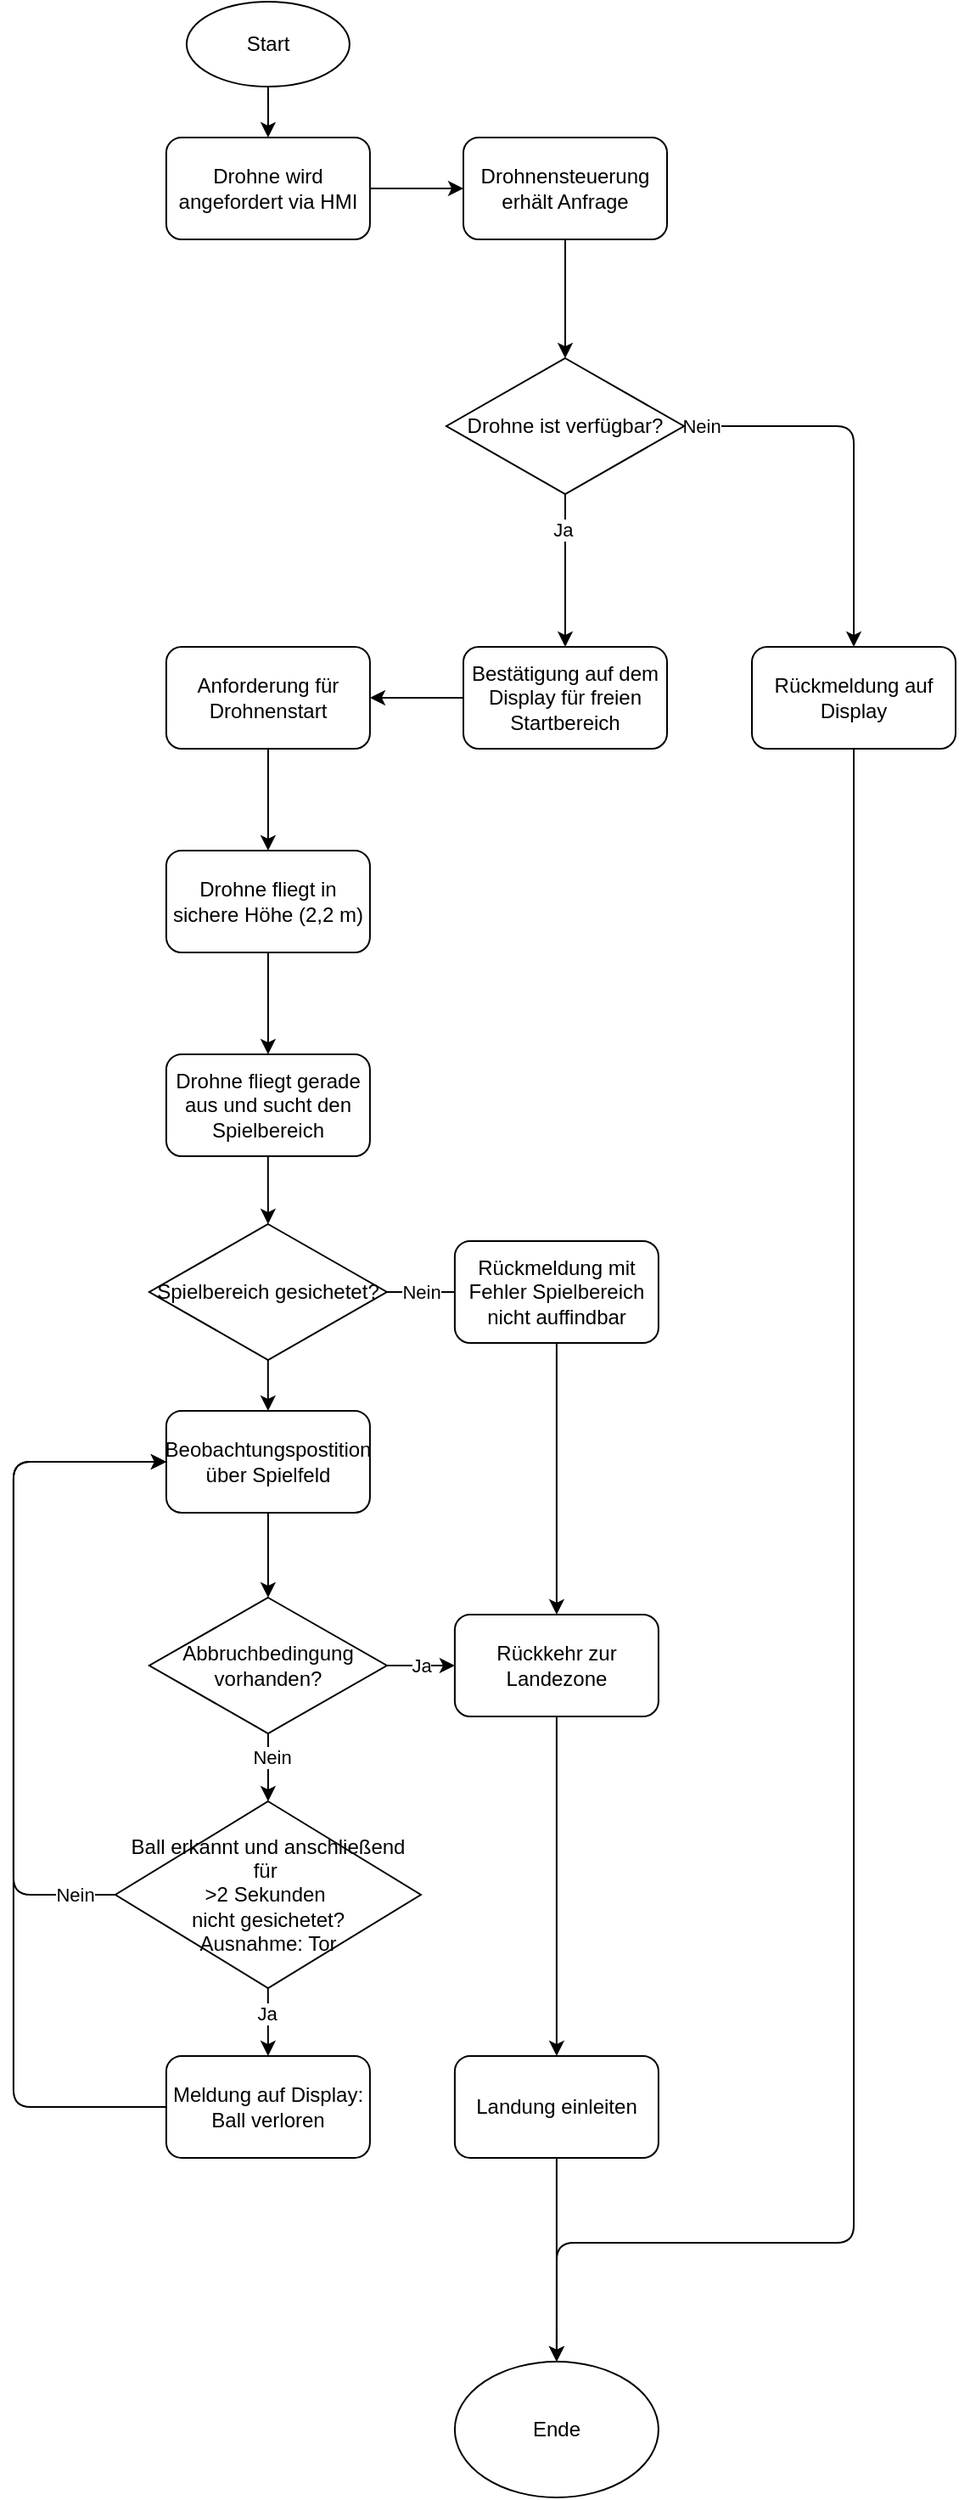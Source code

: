 <mxfile version="24.2.5" type="device">
  <diagram id="C5RBs43oDa-KdzZeNtuy" name="Page-1">
    <mxGraphModel dx="1037" dy="598" grid="1" gridSize="10" guides="1" tooltips="1" connect="1" arrows="1" fold="1" page="1" pageScale="1" pageWidth="1169" pageHeight="1654" math="0" shadow="0">
      <root>
        <mxCell id="WIyWlLk6GJQsqaUBKTNV-0" />
        <mxCell id="WIyWlLk6GJQsqaUBKTNV-1" parent="WIyWlLk6GJQsqaUBKTNV-0" />
        <mxCell id="OqwwQnzkJdffWeKOw85n-2" style="edgeStyle=orthogonalEdgeStyle;rounded=0;orthogonalLoop=1;jettySize=auto;html=1;entryX=0.5;entryY=0;entryDx=0;entryDy=0;" parent="WIyWlLk6GJQsqaUBKTNV-1" source="OqwwQnzkJdffWeKOw85n-0" target="OqwwQnzkJdffWeKOw85n-1" edge="1">
          <mxGeometry relative="1" as="geometry" />
        </mxCell>
        <mxCell id="OqwwQnzkJdffWeKOw85n-0" value="Start" style="ellipse;whiteSpace=wrap;html=1;" parent="WIyWlLk6GJQsqaUBKTNV-1" vertex="1">
          <mxGeometry x="236.95" y="30" width="96" height="50" as="geometry" />
        </mxCell>
        <mxCell id="OqwwQnzkJdffWeKOw85n-11" style="edgeStyle=orthogonalEdgeStyle;rounded=0;orthogonalLoop=1;jettySize=auto;html=1;entryX=0;entryY=0.5;entryDx=0;entryDy=0;" parent="WIyWlLk6GJQsqaUBKTNV-1" source="OqwwQnzkJdffWeKOw85n-1" target="OqwwQnzkJdffWeKOw85n-5" edge="1">
          <mxGeometry relative="1" as="geometry" />
        </mxCell>
        <mxCell id="OqwwQnzkJdffWeKOw85n-1" value="Drohne wird angefordert via HMI" style="rounded=1;whiteSpace=wrap;html=1;" parent="WIyWlLk6GJQsqaUBKTNV-1" vertex="1">
          <mxGeometry x="224.95" y="110" width="120" height="60" as="geometry" />
        </mxCell>
        <mxCell id="OqwwQnzkJdffWeKOw85n-8" style="edgeStyle=orthogonalEdgeStyle;rounded=0;orthogonalLoop=1;jettySize=auto;html=1;entryX=0.5;entryY=0;entryDx=0;entryDy=0;" parent="WIyWlLk6GJQsqaUBKTNV-1" source="OqwwQnzkJdffWeKOw85n-5" target="OqwwQnzkJdffWeKOw85n-14" edge="1">
          <mxGeometry relative="1" as="geometry">
            <mxPoint x="600" y="140" as="targetPoint" />
          </mxGeometry>
        </mxCell>
        <mxCell id="OqwwQnzkJdffWeKOw85n-5" value="Drohnensteuerung erhält Anfrage" style="rounded=1;whiteSpace=wrap;html=1;" parent="WIyWlLk6GJQsqaUBKTNV-1" vertex="1">
          <mxGeometry x="400" y="110" width="120" height="60" as="geometry" />
        </mxCell>
        <mxCell id="OqwwQnzkJdffWeKOw85n-17" style="edgeStyle=orthogonalEdgeStyle;rounded=1;orthogonalLoop=1;jettySize=auto;html=1;entryX=0.5;entryY=0;entryDx=0;entryDy=0;curved=0;" parent="WIyWlLk6GJQsqaUBKTNV-1" source="OqwwQnzkJdffWeKOw85n-14" target="OqwwQnzkJdffWeKOw85n-18" edge="1">
          <mxGeometry relative="1" as="geometry">
            <mxPoint x="850" y="140" as="targetPoint" />
            <Array as="points">
              <mxPoint x="630" y="280" />
            </Array>
          </mxGeometry>
        </mxCell>
        <mxCell id="OqwwQnzkJdffWeKOw85n-19" value="Nein" style="edgeLabel;html=1;align=center;verticalAlign=middle;resizable=0;points=[];" parent="OqwwQnzkJdffWeKOw85n-17" vertex="1" connectable="0">
          <mxGeometry x="-0.86" y="2" relative="1" as="geometry">
            <mxPoint x="-6" y="2" as="offset" />
          </mxGeometry>
        </mxCell>
        <mxCell id="OqwwQnzkJdffWeKOw85n-21" style="edgeStyle=orthogonalEdgeStyle;rounded=1;orthogonalLoop=1;jettySize=auto;html=1;entryX=0.5;entryY=0;entryDx=0;entryDy=0;curved=0;exitX=0.5;exitY=1;exitDx=0;exitDy=0;" parent="WIyWlLk6GJQsqaUBKTNV-1" source="OqwwQnzkJdffWeKOw85n-14" target="OqwwQnzkJdffWeKOw85n-22" edge="1">
          <mxGeometry relative="1" as="geometry">
            <mxPoint x="630.0" y="210.0" as="targetPoint" />
            <Array as="points">
              <mxPoint x="460" y="400" />
              <mxPoint x="460" y="400" />
            </Array>
          </mxGeometry>
        </mxCell>
        <mxCell id="OqwwQnzkJdffWeKOw85n-23" value="Ja&amp;nbsp;" style="edgeLabel;html=1;align=center;verticalAlign=middle;resizable=0;points=[];" parent="OqwwQnzkJdffWeKOw85n-21" vertex="1" connectable="0">
          <mxGeometry x="-0.125" y="1" relative="1" as="geometry">
            <mxPoint x="-1" y="-19" as="offset" />
          </mxGeometry>
        </mxCell>
        <mxCell id="OqwwQnzkJdffWeKOw85n-14" value="Drohne ist verfügbar?" style="rhombus;whiteSpace=wrap;html=1;" parent="WIyWlLk6GJQsqaUBKTNV-1" vertex="1">
          <mxGeometry x="390" y="240" width="140" height="80" as="geometry" />
        </mxCell>
        <mxCell id="zGgUAhLFfR9MmCjBV8hg-39" style="edgeStyle=orthogonalEdgeStyle;rounded=1;orthogonalLoop=1;jettySize=auto;html=1;entryX=0.5;entryY=0;entryDx=0;entryDy=0;curved=0;" edge="1" parent="WIyWlLk6GJQsqaUBKTNV-1" source="OqwwQnzkJdffWeKOw85n-18" target="zGgUAhLFfR9MmCjBV8hg-37">
          <mxGeometry relative="1" as="geometry">
            <Array as="points">
              <mxPoint x="630" y="1350" />
              <mxPoint x="455" y="1350" />
            </Array>
          </mxGeometry>
        </mxCell>
        <mxCell id="OqwwQnzkJdffWeKOw85n-18" value="Rückmeldung auf Display" style="rounded=1;whiteSpace=wrap;html=1;" parent="WIyWlLk6GJQsqaUBKTNV-1" vertex="1">
          <mxGeometry x="570" y="410" width="120" height="60" as="geometry" />
        </mxCell>
        <mxCell id="zGgUAhLFfR9MmCjBV8hg-1" value="" style="edgeStyle=orthogonalEdgeStyle;rounded=0;orthogonalLoop=1;jettySize=auto;html=1;" edge="1" parent="WIyWlLk6GJQsqaUBKTNV-1" source="OqwwQnzkJdffWeKOw85n-22" target="zGgUAhLFfR9MmCjBV8hg-0">
          <mxGeometry relative="1" as="geometry" />
        </mxCell>
        <mxCell id="OqwwQnzkJdffWeKOw85n-22" value="Bestätigung auf dem Display für freien Startbereich" style="rounded=1;whiteSpace=wrap;html=1;" parent="WIyWlLk6GJQsqaUBKTNV-1" vertex="1">
          <mxGeometry x="400" y="410" width="120" height="60" as="geometry" />
        </mxCell>
        <mxCell id="zGgUAhLFfR9MmCjBV8hg-3" style="edgeStyle=orthogonalEdgeStyle;rounded=0;orthogonalLoop=1;jettySize=auto;html=1;" edge="1" parent="WIyWlLk6GJQsqaUBKTNV-1" source="zGgUAhLFfR9MmCjBV8hg-0" target="zGgUAhLFfR9MmCjBV8hg-2">
          <mxGeometry relative="1" as="geometry" />
        </mxCell>
        <mxCell id="zGgUAhLFfR9MmCjBV8hg-0" value="Anforderung für Drohnenstart" style="rounded=1;whiteSpace=wrap;html=1;" vertex="1" parent="WIyWlLk6GJQsqaUBKTNV-1">
          <mxGeometry x="224.95" y="410" width="120" height="60" as="geometry" />
        </mxCell>
        <mxCell id="zGgUAhLFfR9MmCjBV8hg-5" value="" style="edgeStyle=orthogonalEdgeStyle;rounded=0;orthogonalLoop=1;jettySize=auto;html=1;" edge="1" parent="WIyWlLk6GJQsqaUBKTNV-1" source="zGgUAhLFfR9MmCjBV8hg-2" target="zGgUAhLFfR9MmCjBV8hg-4">
          <mxGeometry relative="1" as="geometry" />
        </mxCell>
        <mxCell id="zGgUAhLFfR9MmCjBV8hg-2" value="Drohne fliegt in sichere Höhe (2,2 m)" style="rounded=1;whiteSpace=wrap;html=1;" vertex="1" parent="WIyWlLk6GJQsqaUBKTNV-1">
          <mxGeometry x="224.95" y="530" width="120" height="60" as="geometry" />
        </mxCell>
        <mxCell id="zGgUAhLFfR9MmCjBV8hg-7" style="edgeStyle=orthogonalEdgeStyle;rounded=0;orthogonalLoop=1;jettySize=auto;html=1;entryX=0.5;entryY=0;entryDx=0;entryDy=0;" edge="1" parent="WIyWlLk6GJQsqaUBKTNV-1" source="zGgUAhLFfR9MmCjBV8hg-4" target="zGgUAhLFfR9MmCjBV8hg-6">
          <mxGeometry relative="1" as="geometry" />
        </mxCell>
        <mxCell id="zGgUAhLFfR9MmCjBV8hg-4" value="Drohne fliegt gerade aus und sucht den Spielbereich" style="rounded=1;whiteSpace=wrap;html=1;" vertex="1" parent="WIyWlLk6GJQsqaUBKTNV-1">
          <mxGeometry x="224.95" y="650" width="120" height="60" as="geometry" />
        </mxCell>
        <mxCell id="zGgUAhLFfR9MmCjBV8hg-11" value="" style="edgeStyle=orthogonalEdgeStyle;rounded=0;orthogonalLoop=1;jettySize=auto;html=1;" edge="1" parent="WIyWlLk6GJQsqaUBKTNV-1" source="zGgUAhLFfR9MmCjBV8hg-6">
          <mxGeometry relative="1" as="geometry">
            <mxPoint x="444.95" y="790" as="targetPoint" />
          </mxGeometry>
        </mxCell>
        <mxCell id="zGgUAhLFfR9MmCjBV8hg-13" value="Nein" style="edgeLabel;html=1;align=center;verticalAlign=middle;resizable=0;points=[];" vertex="1" connectable="0" parent="zGgUAhLFfR9MmCjBV8hg-11">
          <mxGeometry x="-0.51" relative="1" as="geometry">
            <mxPoint x="-2" as="offset" />
          </mxGeometry>
        </mxCell>
        <mxCell id="zGgUAhLFfR9MmCjBV8hg-17" value="" style="edgeStyle=orthogonalEdgeStyle;rounded=0;orthogonalLoop=1;jettySize=auto;html=1;entryX=0.5;entryY=0;entryDx=0;entryDy=0;" edge="1" parent="WIyWlLk6GJQsqaUBKTNV-1" source="zGgUAhLFfR9MmCjBV8hg-6" target="zGgUAhLFfR9MmCjBV8hg-18">
          <mxGeometry relative="1" as="geometry">
            <mxPoint x="284.95" y="920" as="targetPoint" />
          </mxGeometry>
        </mxCell>
        <mxCell id="zGgUAhLFfR9MmCjBV8hg-6" value="Spielbereich gesichetet?" style="rhombus;whiteSpace=wrap;html=1;" vertex="1" parent="WIyWlLk6GJQsqaUBKTNV-1">
          <mxGeometry x="214.95" y="750" width="140" height="80" as="geometry" />
        </mxCell>
        <mxCell id="zGgUAhLFfR9MmCjBV8hg-15" value="" style="edgeStyle=orthogonalEdgeStyle;rounded=0;orthogonalLoop=1;jettySize=auto;html=1;" edge="1" parent="WIyWlLk6GJQsqaUBKTNV-1" source="zGgUAhLFfR9MmCjBV8hg-12" target="zGgUAhLFfR9MmCjBV8hg-14">
          <mxGeometry relative="1" as="geometry" />
        </mxCell>
        <mxCell id="zGgUAhLFfR9MmCjBV8hg-12" value="Rückmeldung mit Fehler Spielbereich nicht auffindbar" style="rounded=1;whiteSpace=wrap;html=1;" vertex="1" parent="WIyWlLk6GJQsqaUBKTNV-1">
          <mxGeometry x="394.95" y="760" width="120" height="60" as="geometry" />
        </mxCell>
        <mxCell id="zGgUAhLFfR9MmCjBV8hg-36" value="" style="edgeStyle=orthogonalEdgeStyle;rounded=0;orthogonalLoop=1;jettySize=auto;html=1;" edge="1" parent="WIyWlLk6GJQsqaUBKTNV-1" source="zGgUAhLFfR9MmCjBV8hg-14" target="zGgUAhLFfR9MmCjBV8hg-35">
          <mxGeometry relative="1" as="geometry" />
        </mxCell>
        <mxCell id="zGgUAhLFfR9MmCjBV8hg-14" value="Rückkehr zur Landezone" style="rounded=1;whiteSpace=wrap;html=1;" vertex="1" parent="WIyWlLk6GJQsqaUBKTNV-1">
          <mxGeometry x="394.95" y="980" width="120" height="60" as="geometry" />
        </mxCell>
        <mxCell id="zGgUAhLFfR9MmCjBV8hg-20" style="edgeStyle=orthogonalEdgeStyle;rounded=0;orthogonalLoop=1;jettySize=auto;html=1;" edge="1" parent="WIyWlLk6GJQsqaUBKTNV-1" source="zGgUAhLFfR9MmCjBV8hg-18" target="zGgUAhLFfR9MmCjBV8hg-19">
          <mxGeometry relative="1" as="geometry" />
        </mxCell>
        <mxCell id="zGgUAhLFfR9MmCjBV8hg-18" value="Beobachtungspostition über Spielfeld" style="rounded=1;whiteSpace=wrap;html=1;" vertex="1" parent="WIyWlLk6GJQsqaUBKTNV-1">
          <mxGeometry x="224.95" y="860" width="120" height="60" as="geometry" />
        </mxCell>
        <mxCell id="zGgUAhLFfR9MmCjBV8hg-22" style="edgeStyle=orthogonalEdgeStyle;rounded=0;orthogonalLoop=1;jettySize=auto;html=1;" edge="1" parent="WIyWlLk6GJQsqaUBKTNV-1" source="zGgUAhLFfR9MmCjBV8hg-19" target="zGgUAhLFfR9MmCjBV8hg-21">
          <mxGeometry relative="1" as="geometry" />
        </mxCell>
        <mxCell id="zGgUAhLFfR9MmCjBV8hg-23" value="Nein" style="edgeLabel;html=1;align=center;verticalAlign=middle;resizable=0;points=[];" vertex="1" connectable="0" parent="zGgUAhLFfR9MmCjBV8hg-22">
          <mxGeometry x="-0.293" y="2" relative="1" as="geometry">
            <mxPoint as="offset" />
          </mxGeometry>
        </mxCell>
        <mxCell id="zGgUAhLFfR9MmCjBV8hg-24" style="edgeStyle=orthogonalEdgeStyle;rounded=0;orthogonalLoop=1;jettySize=auto;html=1;entryX=0;entryY=0.5;entryDx=0;entryDy=0;" edge="1" parent="WIyWlLk6GJQsqaUBKTNV-1" source="zGgUAhLFfR9MmCjBV8hg-19" target="zGgUAhLFfR9MmCjBV8hg-14">
          <mxGeometry relative="1" as="geometry" />
        </mxCell>
        <mxCell id="zGgUAhLFfR9MmCjBV8hg-25" value="Ja" style="edgeLabel;html=1;align=center;verticalAlign=middle;resizable=0;points=[];" vertex="1" connectable="0" parent="zGgUAhLFfR9MmCjBV8hg-24">
          <mxGeometry x="-0.444" y="1" relative="1" as="geometry">
            <mxPoint x="9" y="1" as="offset" />
          </mxGeometry>
        </mxCell>
        <mxCell id="zGgUAhLFfR9MmCjBV8hg-19" value="Abbruchbedingung vorhanden?" style="rhombus;whiteSpace=wrap;html=1;" vertex="1" parent="WIyWlLk6GJQsqaUBKTNV-1">
          <mxGeometry x="214.95" y="970" width="140" height="80" as="geometry" />
        </mxCell>
        <mxCell id="zGgUAhLFfR9MmCjBV8hg-29" style="edgeStyle=orthogonalEdgeStyle;rounded=0;orthogonalLoop=1;jettySize=auto;html=1;entryX=0.5;entryY=0;entryDx=0;entryDy=0;" edge="1" parent="WIyWlLk6GJQsqaUBKTNV-1" source="zGgUAhLFfR9MmCjBV8hg-21" target="zGgUAhLFfR9MmCjBV8hg-28">
          <mxGeometry relative="1" as="geometry" />
        </mxCell>
        <mxCell id="zGgUAhLFfR9MmCjBV8hg-32" value="Ja" style="edgeLabel;html=1;align=center;verticalAlign=middle;resizable=0;points=[];" vertex="1" connectable="0" parent="zGgUAhLFfR9MmCjBV8hg-29">
          <mxGeometry x="-0.279" y="-1" relative="1" as="geometry">
            <mxPoint as="offset" />
          </mxGeometry>
        </mxCell>
        <mxCell id="zGgUAhLFfR9MmCjBV8hg-33" style="edgeStyle=orthogonalEdgeStyle;rounded=1;orthogonalLoop=1;jettySize=auto;html=1;entryX=0;entryY=0.5;entryDx=0;entryDy=0;curved=0;" edge="1" parent="WIyWlLk6GJQsqaUBKTNV-1" source="zGgUAhLFfR9MmCjBV8hg-21" target="zGgUAhLFfR9MmCjBV8hg-18">
          <mxGeometry relative="1" as="geometry">
            <Array as="points">
              <mxPoint x="134.95" y="1145" />
              <mxPoint x="134.95" y="890" />
            </Array>
          </mxGeometry>
        </mxCell>
        <mxCell id="zGgUAhLFfR9MmCjBV8hg-34" value="Nein" style="edgeLabel;html=1;align=center;verticalAlign=middle;resizable=0;points=[];" vertex="1" connectable="0" parent="zGgUAhLFfR9MmCjBV8hg-33">
          <mxGeometry x="-0.83" y="1" relative="1" as="geometry">
            <mxPoint x="10" y="-1" as="offset" />
          </mxGeometry>
        </mxCell>
        <mxCell id="zGgUAhLFfR9MmCjBV8hg-21" value="Ball erkannt und anschließend für&amp;nbsp;&lt;div&gt;&amp;gt;2 Sekunden&amp;nbsp;&lt;/div&gt;&lt;div&gt;nicht gesichetet?&lt;br&gt;Ausnahme: Tor&lt;/div&gt;" style="rhombus;whiteSpace=wrap;html=1;" vertex="1" parent="WIyWlLk6GJQsqaUBKTNV-1">
          <mxGeometry x="194.95" y="1090" width="180" height="110" as="geometry" />
        </mxCell>
        <mxCell id="zGgUAhLFfR9MmCjBV8hg-31" style="edgeStyle=orthogonalEdgeStyle;rounded=1;orthogonalLoop=1;jettySize=auto;html=1;entryX=0;entryY=0.5;entryDx=0;entryDy=0;curved=0;" edge="1" parent="WIyWlLk6GJQsqaUBKTNV-1" source="zGgUAhLFfR9MmCjBV8hg-28" target="zGgUAhLFfR9MmCjBV8hg-18">
          <mxGeometry relative="1" as="geometry">
            <mxPoint x="104.979" y="920" as="targetPoint" />
            <Array as="points">
              <mxPoint x="134.95" y="1270" />
              <mxPoint x="134.95" y="890" />
            </Array>
          </mxGeometry>
        </mxCell>
        <mxCell id="zGgUAhLFfR9MmCjBV8hg-28" value="Meldung auf Display: Ball verloren" style="rounded=1;whiteSpace=wrap;html=1;" vertex="1" parent="WIyWlLk6GJQsqaUBKTNV-1">
          <mxGeometry x="224.95" y="1240" width="120" height="60" as="geometry" />
        </mxCell>
        <mxCell id="zGgUAhLFfR9MmCjBV8hg-38" style="edgeStyle=orthogonalEdgeStyle;rounded=0;orthogonalLoop=1;jettySize=auto;html=1;entryX=0.5;entryY=0;entryDx=0;entryDy=0;" edge="1" parent="WIyWlLk6GJQsqaUBKTNV-1" source="zGgUAhLFfR9MmCjBV8hg-35" target="zGgUAhLFfR9MmCjBV8hg-37">
          <mxGeometry relative="1" as="geometry" />
        </mxCell>
        <mxCell id="zGgUAhLFfR9MmCjBV8hg-35" value="Landung einleiten" style="whiteSpace=wrap;html=1;rounded=1;" vertex="1" parent="WIyWlLk6GJQsqaUBKTNV-1">
          <mxGeometry x="394.95" y="1240" width="120" height="60" as="geometry" />
        </mxCell>
        <mxCell id="zGgUAhLFfR9MmCjBV8hg-37" value="Ende" style="ellipse;whiteSpace=wrap;html=1;" vertex="1" parent="WIyWlLk6GJQsqaUBKTNV-1">
          <mxGeometry x="394.95" y="1420" width="120" height="80" as="geometry" />
        </mxCell>
      </root>
    </mxGraphModel>
  </diagram>
</mxfile>
